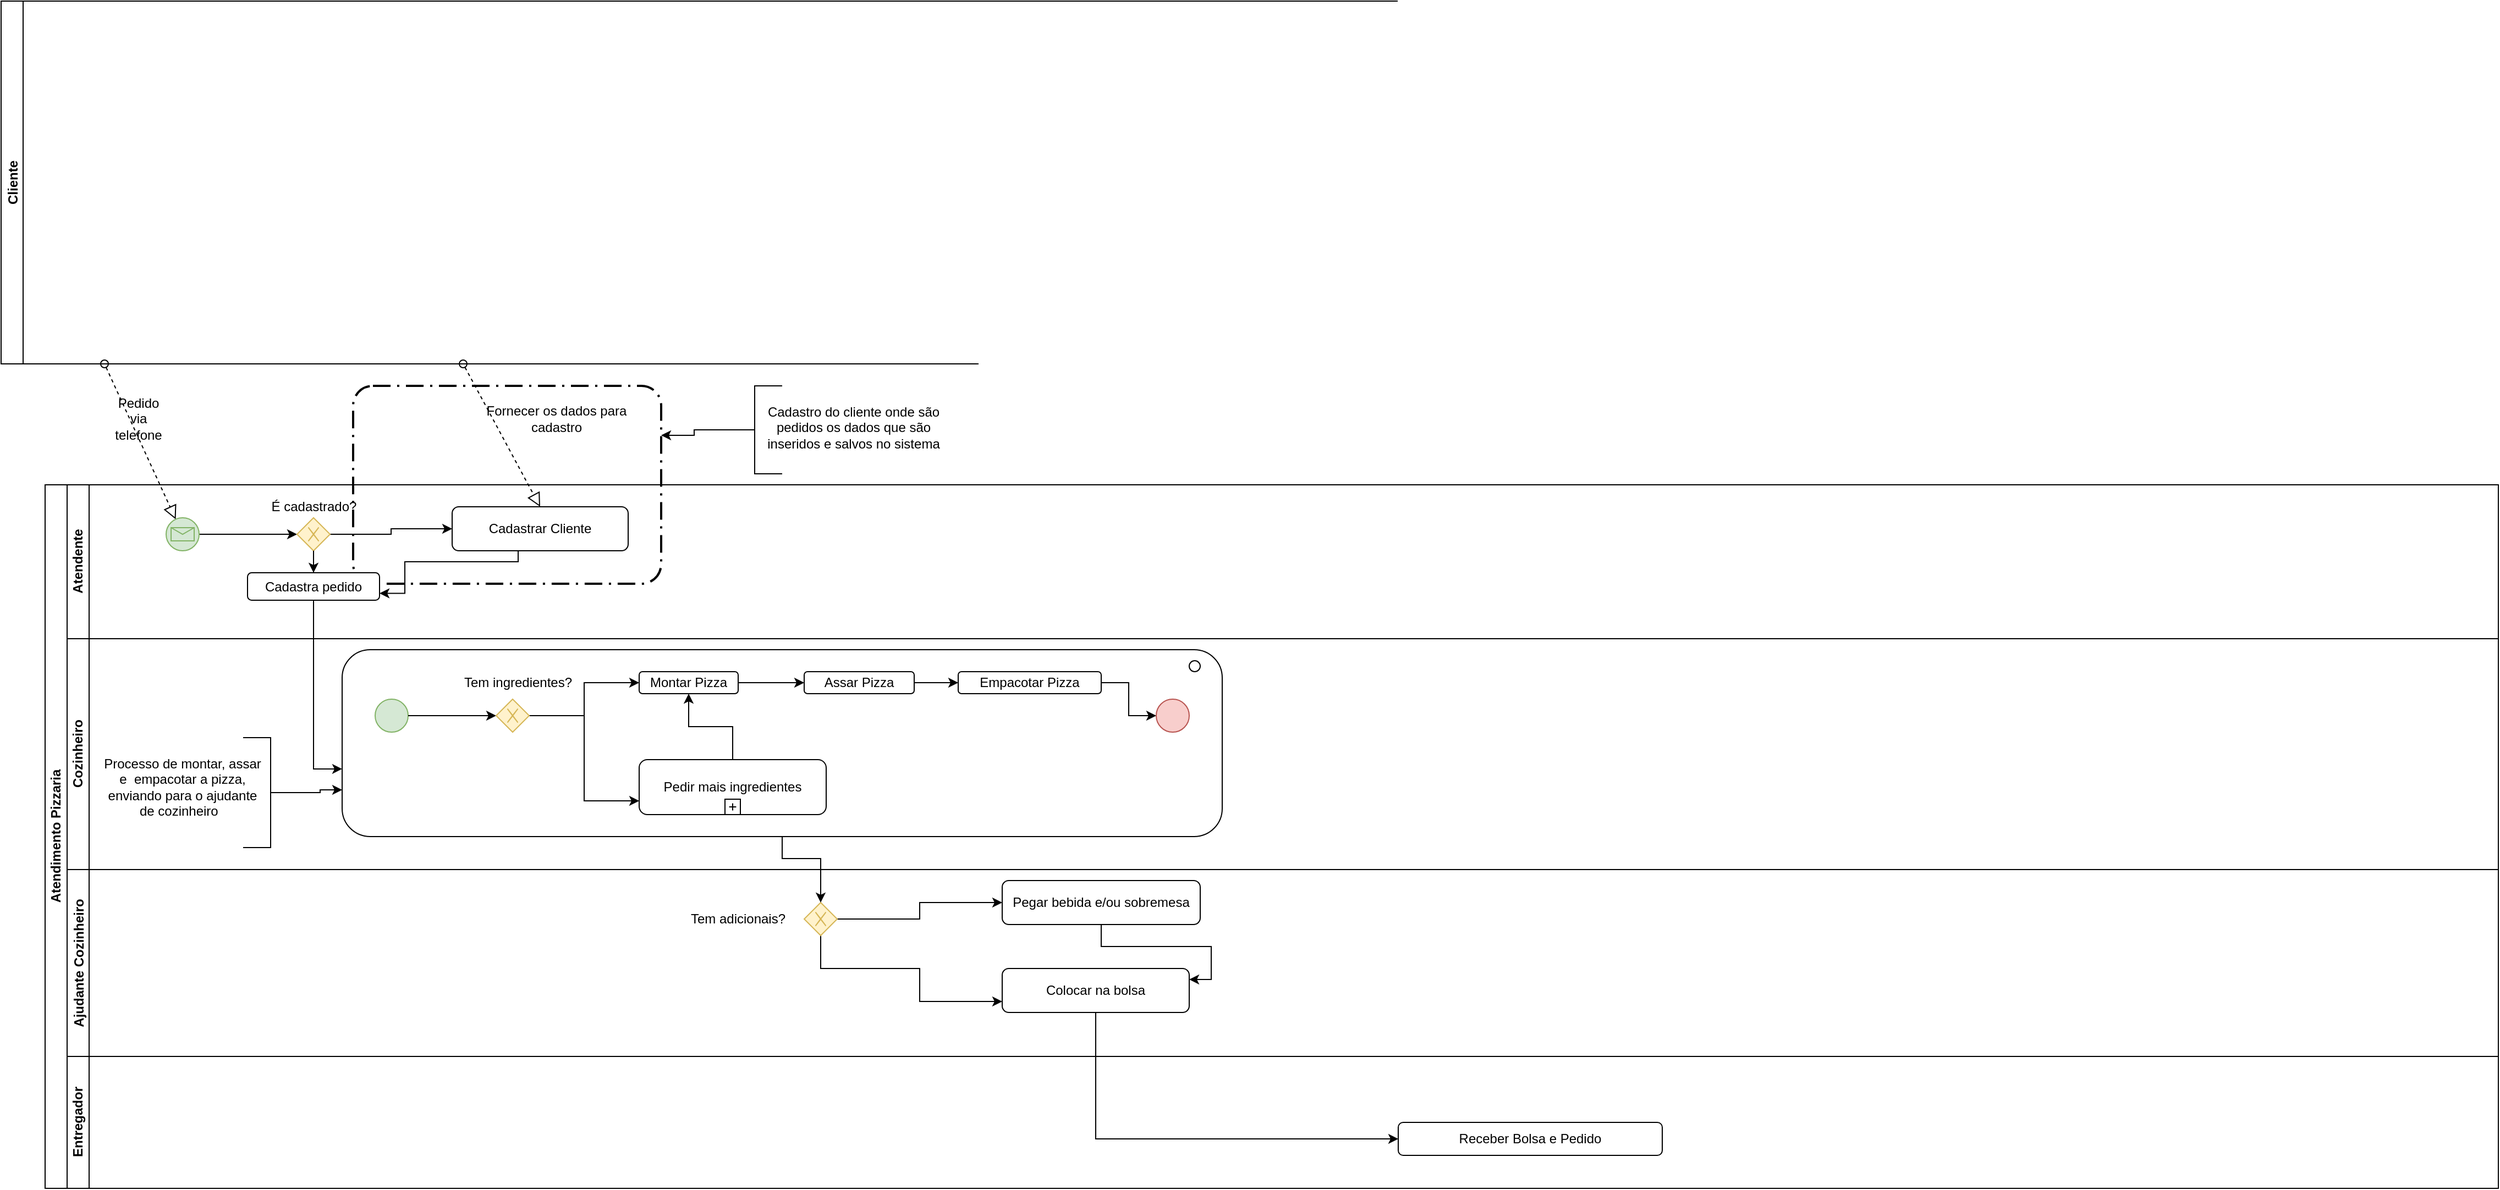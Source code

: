 <mxfile version="13.8.0" type="github">
  <diagram id="2RpqLSvx9xuu1dzIBI79" name="Page-1">
    <mxGraphModel dx="858" dy="1631" grid="1" gridSize="10" guides="1" tooltips="1" connect="1" arrows="1" fold="1" page="1" pageScale="1" pageWidth="827" pageHeight="1169" math="0" shadow="0">
      <root>
        <mxCell id="0" />
        <mxCell id="1" parent="0" />
        <mxCell id="vdvvtg2PDydRFT4RrtTh-14" value="Cliente" style="swimlane;startSize=20;horizontal=0;" parent="1" vertex="1">
          <mxGeometry x="200" y="-170" width="1760" height="330" as="geometry" />
        </mxCell>
        <mxCell id="vdvvtg2PDydRFT4RrtTh-15" value="" style="startArrow=oval;startFill=0;startSize=7;endArrow=block;endFill=0;endSize=10;dashed=1;html=1;" parent="1" target="vdvvtg2PDydRFT4RrtTh-16" edge="1">
          <mxGeometry width="100" relative="1" as="geometry">
            <mxPoint x="294" y="160" as="sourcePoint" />
            <mxPoint x="270" y="320" as="targetPoint" />
          </mxGeometry>
        </mxCell>
        <mxCell id="vdvvtg2PDydRFT4RrtTh-17" value="Pedido via telefone" style="text;html=1;strokeColor=none;fillColor=none;align=center;verticalAlign=middle;whiteSpace=wrap;rounded=0;" parent="1" vertex="1">
          <mxGeometry x="300" y="200" width="50" height="20" as="geometry" />
        </mxCell>
        <mxCell id="vdvvtg2PDydRFT4RrtTh-68" value="" style="startArrow=oval;startFill=0;startSize=7;endArrow=block;endFill=0;endSize=10;dashed=1;html=1;entryX=0.5;entryY=0;entryDx=0;entryDy=0;" parent="1" target="vdvvtg2PDydRFT4RrtTh-65" edge="1">
          <mxGeometry width="100" relative="1" as="geometry">
            <mxPoint x="620" y="160" as="sourcePoint" />
            <mxPoint x="660" y="190" as="targetPoint" />
          </mxGeometry>
        </mxCell>
        <mxCell id="vdvvtg2PDydRFT4RrtTh-69" value="Fornecer os dados para cadastro" style="text;html=1;strokeColor=none;fillColor=none;align=center;verticalAlign=middle;whiteSpace=wrap;rounded=0;" parent="1" vertex="1">
          <mxGeometry x="640" y="185" width="130" height="50" as="geometry" />
        </mxCell>
        <mxCell id="vdvvtg2PDydRFT4RrtTh-72" value="" style="rounded=1;arcSize=10;dashed=1;strokeColor=#000000;fillColor=none;gradientColor=none;dashPattern=8 3 1 3;strokeWidth=2;" parent="1" vertex="1">
          <mxGeometry x="520" y="180" width="280" height="180" as="geometry" />
        </mxCell>
        <mxCell id="vdvvtg2PDydRFT4RrtTh-74" style="edgeStyle=orthogonalEdgeStyle;rounded=0;orthogonalLoop=1;jettySize=auto;html=1;entryX=1;entryY=0.25;entryDx=0;entryDy=0;" parent="1" source="vdvvtg2PDydRFT4RrtTh-73" target="vdvvtg2PDydRFT4RrtTh-72" edge="1">
          <mxGeometry relative="1" as="geometry" />
        </mxCell>
        <mxCell id="vdvvtg2PDydRFT4RrtTh-73" value="" style="html=1;shape=mxgraph.flowchart.annotation_2;align=left;labelPosition=right;" parent="1" vertex="1">
          <mxGeometry x="860" y="180" width="50" height="80" as="geometry" />
        </mxCell>
        <mxCell id="vdvvtg2PDydRFT4RrtTh-75" value="&lt;font style=&quot;vertical-align: inherit&quot;&gt;&lt;font style=&quot;vertical-align: inherit&quot;&gt;Cadastro do cliente onde são pedidos os dados que são inseridos e salvos no sistema&lt;/font&gt;&lt;/font&gt;" style="text;html=1;strokeColor=none;fillColor=none;align=center;verticalAlign=middle;whiteSpace=wrap;rounded=0;" parent="1" vertex="1">
          <mxGeometry x="890" y="185" width="170" height="65" as="geometry" />
        </mxCell>
        <mxCell id="vdvvtg2PDydRFT4RrtTh-10" value="Atendimento Pizzaria" style="swimlane;html=1;childLayout=stackLayout;resizeParent=1;resizeParentMax=0;horizontal=0;startSize=20;horizontalStack=0;" parent="1" vertex="1">
          <mxGeometry x="240" y="270" width="2230" height="640" as="geometry" />
        </mxCell>
        <mxCell id="vdvvtg2PDydRFT4RrtTh-11" value="Atendente" style="swimlane;html=1;startSize=20;horizontal=0;" parent="vdvvtg2PDydRFT4RrtTh-10" vertex="1">
          <mxGeometry x="20" width="2210" height="140" as="geometry" />
        </mxCell>
        <mxCell id="vdvvtg2PDydRFT4RrtTh-21" style="edgeStyle=orthogonalEdgeStyle;rounded=0;orthogonalLoop=1;jettySize=auto;html=1;entryX=0;entryY=0.5;entryDx=0;entryDy=0;" parent="vdvvtg2PDydRFT4RrtTh-11" source="vdvvtg2PDydRFT4RrtTh-16" target="vdvvtg2PDydRFT4RrtTh-20" edge="1">
          <mxGeometry relative="1" as="geometry">
            <mxPoint x="290" y="45" as="sourcePoint" />
          </mxGeometry>
        </mxCell>
        <mxCell id="vdvvtg2PDydRFT4RrtTh-22" value="É cadastrado?" style="text;html=1;strokeColor=none;fillColor=none;align=center;verticalAlign=middle;whiteSpace=wrap;rounded=0;" parent="vdvvtg2PDydRFT4RrtTh-11" vertex="1">
          <mxGeometry x="181.5" y="10" width="85" height="20" as="geometry" />
        </mxCell>
        <mxCell id="vdvvtg2PDydRFT4RrtTh-67" style="edgeStyle=orthogonalEdgeStyle;rounded=0;orthogonalLoop=1;jettySize=auto;html=1;entryX=1;entryY=0.75;entryDx=0;entryDy=0;" parent="vdvvtg2PDydRFT4RrtTh-11" source="vdvvtg2PDydRFT4RrtTh-65" target="vdvvtg2PDydRFT4RrtTh-24" edge="1">
          <mxGeometry relative="1" as="geometry">
            <Array as="points">
              <mxPoint x="410" y="70" />
              <mxPoint x="307" y="70" />
              <mxPoint x="307" y="99" />
            </Array>
          </mxGeometry>
        </mxCell>
        <mxCell id="vdvvtg2PDydRFT4RrtTh-66" style="edgeStyle=orthogonalEdgeStyle;rounded=0;orthogonalLoop=1;jettySize=auto;html=1;" parent="vdvvtg2PDydRFT4RrtTh-11" source="vdvvtg2PDydRFT4RrtTh-20" target="vdvvtg2PDydRFT4RrtTh-65" edge="1">
          <mxGeometry relative="1" as="geometry" />
        </mxCell>
        <mxCell id="vdvvtg2PDydRFT4RrtTh-65" value="Cadastrar Cliente" style="rounded=1;whiteSpace=wrap;html=1;" parent="vdvvtg2PDydRFT4RrtTh-11" vertex="1">
          <mxGeometry x="350" y="20" width="160" height="40" as="geometry" />
        </mxCell>
        <mxCell id="vdvvtg2PDydRFT4RrtTh-20" value="" style="shape=mxgraph.bpmn.shape;html=1;verticalLabelPosition=bottom;labelBackgroundColor=#ffffff;verticalAlign=top;align=center;perimeter=rhombusPerimeter;background=gateway;outlineConnect=0;outline=none;symbol=exclusiveGw;fillColor=#fff2cc;strokeColor=#d6b656;" parent="vdvvtg2PDydRFT4RrtTh-11" vertex="1">
          <mxGeometry x="209" y="30" width="30" height="30" as="geometry" />
        </mxCell>
        <mxCell id="vdvvtg2PDydRFT4RrtTh-16" value="" style="shape=mxgraph.bpmn.shape;html=1;verticalLabelPosition=bottom;labelBackgroundColor=#ffffff;verticalAlign=top;align=center;perimeter=ellipsePerimeter;outlineConnect=0;outline=standard;symbol=message;fillColor=#d5e8d4;strokeColor=#82b366;" parent="vdvvtg2PDydRFT4RrtTh-11" vertex="1">
          <mxGeometry x="90.0" y="30" width="30" height="30" as="geometry" />
        </mxCell>
        <mxCell id="vdvvtg2PDydRFT4RrtTh-23" style="edgeStyle=orthogonalEdgeStyle;rounded=0;orthogonalLoop=1;jettySize=auto;html=1;" parent="vdvvtg2PDydRFT4RrtTh-11" source="vdvvtg2PDydRFT4RrtTh-20" target="vdvvtg2PDydRFT4RrtTh-24" edge="1">
          <mxGeometry relative="1" as="geometry">
            <mxPoint x="350" y="45" as="targetPoint" />
          </mxGeometry>
        </mxCell>
        <mxCell id="vdvvtg2PDydRFT4RrtTh-24" value="Cadastra pedido" style="shape=ext;rounded=1;html=1;whiteSpace=wrap;" parent="vdvvtg2PDydRFT4RrtTh-11" vertex="1">
          <mxGeometry x="164" y="80" width="120" height="25" as="geometry" />
        </mxCell>
        <mxCell id="vdvvtg2PDydRFT4RrtTh-12" value="Cozinheiro" style="swimlane;html=1;startSize=20;horizontal=0;" parent="vdvvtg2PDydRFT4RrtTh-10" vertex="1">
          <mxGeometry x="20" y="140" width="2210" height="210" as="geometry" />
        </mxCell>
        <mxCell id="Lkvbgb88_iQK6pIqarr5-27" value="" style="rounded=1;whiteSpace=wrap;html=1;" vertex="1" parent="vdvvtg2PDydRFT4RrtTh-12">
          <mxGeometry x="250" y="10" width="800" height="170" as="geometry" />
        </mxCell>
        <mxCell id="Lkvbgb88_iQK6pIqarr5-32" value="" style="ellipse;whiteSpace=wrap;html=1;aspect=fixed;" vertex="1" parent="vdvvtg2PDydRFT4RrtTh-12">
          <mxGeometry x="1020" y="20" width="10" height="10" as="geometry" />
        </mxCell>
        <mxCell id="vdvvtg2PDydRFT4RrtTh-25" value="Montar Pizza" style="shape=ext;rounded=1;html=1;whiteSpace=wrap;" parent="vdvvtg2PDydRFT4RrtTh-12" vertex="1">
          <mxGeometry x="520" y="30" width="90" height="20" as="geometry" />
        </mxCell>
        <mxCell id="vdvvtg2PDydRFT4RrtTh-28" value="Assar Pizza" style="shape=ext;rounded=1;html=1;whiteSpace=wrap;" parent="vdvvtg2PDydRFT4RrtTh-12" vertex="1">
          <mxGeometry x="670" y="30" width="100" height="20" as="geometry" />
        </mxCell>
        <mxCell id="vdvvtg2PDydRFT4RrtTh-30" value="Empacotar Pizza" style="shape=ext;rounded=1;html=1;whiteSpace=wrap;" parent="vdvvtg2PDydRFT4RrtTh-12" vertex="1">
          <mxGeometry x="810" y="30" width="130" height="20" as="geometry" />
        </mxCell>
        <mxCell id="Lkvbgb88_iQK6pIqarr5-8" value="" style="shape=mxgraph.bpmn.shape;html=1;verticalLabelPosition=bottom;labelBackgroundColor=#ffffff;verticalAlign=top;align=center;perimeter=ellipsePerimeter;outlineConnect=0;outline=standard;symbol=general;fillColor=#f8cecc;strokeColor=#b85450;" vertex="1" parent="vdvvtg2PDydRFT4RrtTh-12">
          <mxGeometry x="990" y="55" width="30" height="30" as="geometry" />
        </mxCell>
        <mxCell id="Lkvbgb88_iQK6pIqarr5-6" value="" style="shape=mxgraph.bpmn.shape;html=1;verticalLabelPosition=bottom;labelBackgroundColor=#ffffff;verticalAlign=top;align=center;perimeter=ellipsePerimeter;outlineConnect=0;outline=standard;symbol=general;fillColor=#d5e8d4;strokeColor=#82b366;" vertex="1" parent="vdvvtg2PDydRFT4RrtTh-12">
          <mxGeometry x="280" y="55" width="30" height="30" as="geometry" />
        </mxCell>
        <mxCell id="vdvvtg2PDydRFT4RrtTh-31" style="edgeStyle=orthogonalEdgeStyle;rounded=0;orthogonalLoop=1;jettySize=auto;html=1;" parent="vdvvtg2PDydRFT4RrtTh-12" source="vdvvtg2PDydRFT4RrtTh-28" target="vdvvtg2PDydRFT4RrtTh-30" edge="1">
          <mxGeometry relative="1" as="geometry" />
        </mxCell>
        <mxCell id="Lkvbgb88_iQK6pIqarr5-9" style="edgeStyle=orthogonalEdgeStyle;rounded=0;orthogonalLoop=1;jettySize=auto;html=1;entryX=0;entryY=0.5;entryDx=0;entryDy=0;" edge="1" parent="vdvvtg2PDydRFT4RrtTh-12" source="vdvvtg2PDydRFT4RrtTh-30" target="Lkvbgb88_iQK6pIqarr5-8">
          <mxGeometry relative="1" as="geometry" />
        </mxCell>
        <mxCell id="Lkvbgb88_iQK6pIqarr5-17" style="edgeStyle=orthogonalEdgeStyle;rounded=0;orthogonalLoop=1;jettySize=auto;html=1;entryX=0;entryY=0.5;entryDx=0;entryDy=0;" edge="1" parent="vdvvtg2PDydRFT4RrtTh-12" source="Lkvbgb88_iQK6pIqarr5-16" target="vdvvtg2PDydRFT4RrtTh-25">
          <mxGeometry relative="1" as="geometry" />
        </mxCell>
        <mxCell id="Lkvbgb88_iQK6pIqarr5-24" style="edgeStyle=orthogonalEdgeStyle;rounded=0;orthogonalLoop=1;jettySize=auto;html=1;entryX=0;entryY=0.75;entryDx=0;entryDy=0;" edge="1" parent="vdvvtg2PDydRFT4RrtTh-12" source="Lkvbgb88_iQK6pIqarr5-16" target="Lkvbgb88_iQK6pIqarr5-22">
          <mxGeometry relative="1" as="geometry" />
        </mxCell>
        <mxCell id="Lkvbgb88_iQK6pIqarr5-18" style="edgeStyle=orthogonalEdgeStyle;rounded=0;orthogonalLoop=1;jettySize=auto;html=1;" edge="1" parent="vdvvtg2PDydRFT4RrtTh-12" source="vdvvtg2PDydRFT4RrtTh-25" target="vdvvtg2PDydRFT4RrtTh-28">
          <mxGeometry relative="1" as="geometry" />
        </mxCell>
        <mxCell id="Lkvbgb88_iQK6pIqarr5-25" style="edgeStyle=orthogonalEdgeStyle;rounded=0;orthogonalLoop=1;jettySize=auto;html=1;" edge="1" parent="vdvvtg2PDydRFT4RrtTh-12" source="Lkvbgb88_iQK6pIqarr5-22" target="vdvvtg2PDydRFT4RrtTh-25">
          <mxGeometry relative="1" as="geometry" />
        </mxCell>
        <mxCell id="Lkvbgb88_iQK6pIqarr5-29" style="edgeStyle=orthogonalEdgeStyle;rounded=0;orthogonalLoop=1;jettySize=auto;html=1;entryX=0;entryY=0.75;entryDx=0;entryDy=0;" edge="1" parent="vdvvtg2PDydRFT4RrtTh-12" source="vdvvtg2PDydRFT4RrtTh-77" target="Lkvbgb88_iQK6pIqarr5-27">
          <mxGeometry relative="1" as="geometry" />
        </mxCell>
        <mxCell id="vdvvtg2PDydRFT4RrtTh-79" value="Processo de montar, assar e&amp;nbsp; empacotar a pizza, enviando para o ajudante de cozinheiro&amp;nbsp;&amp;nbsp;" style="text;html=1;strokeColor=none;fillColor=none;align=center;verticalAlign=middle;whiteSpace=wrap;rounded=0;" parent="vdvvtg2PDydRFT4RrtTh-12" vertex="1">
          <mxGeometry x="30" y="95" width="150" height="80" as="geometry" />
        </mxCell>
        <mxCell id="vdvvtg2PDydRFT4RrtTh-77" value="" style="html=1;shape=mxgraph.flowchart.annotation_2;align=left;labelPosition=right;rotation=-180;" parent="vdvvtg2PDydRFT4RrtTh-12" vertex="1">
          <mxGeometry x="160" y="90" width="50" height="100" as="geometry" />
        </mxCell>
        <mxCell id="Lkvbgb88_iQK6pIqarr5-22" value="Pedir mais ingredientes" style="html=1;whiteSpace=wrap;rounded=1;dropTarget=0;" vertex="1" parent="vdvvtg2PDydRFT4RrtTh-12">
          <mxGeometry x="520" y="110" width="170" height="50" as="geometry" />
        </mxCell>
        <mxCell id="Lkvbgb88_iQK6pIqarr5-23" value="" style="html=1;shape=plus;outlineConnect=0;" vertex="1" parent="Lkvbgb88_iQK6pIqarr5-22">
          <mxGeometry x="0.5" y="1" width="14" height="14" relative="1" as="geometry">
            <mxPoint x="-7" y="-14" as="offset" />
          </mxGeometry>
        </mxCell>
        <mxCell id="Lkvbgb88_iQK6pIqarr5-15" style="edgeStyle=orthogonalEdgeStyle;rounded=0;orthogonalLoop=1;jettySize=auto;html=1;" edge="1" parent="vdvvtg2PDydRFT4RrtTh-12" source="Lkvbgb88_iQK6pIqarr5-6" target="Lkvbgb88_iQK6pIqarr5-16">
          <mxGeometry relative="1" as="geometry">
            <mxPoint x="420" y="70.0" as="targetPoint" />
          </mxGeometry>
        </mxCell>
        <mxCell id="Lkvbgb88_iQK6pIqarr5-14" value="Tem ingredientes?" style="text;html=1;strokeColor=none;fillColor=none;align=center;verticalAlign=middle;whiteSpace=wrap;rounded=0;" vertex="1" parent="vdvvtg2PDydRFT4RrtTh-12">
          <mxGeometry x="350" y="30" width="120" height="20" as="geometry" />
        </mxCell>
        <mxCell id="Lkvbgb88_iQK6pIqarr5-16" value="" style="shape=mxgraph.bpmn.shape;html=1;verticalLabelPosition=bottom;labelBackgroundColor=#ffffff;verticalAlign=top;align=center;perimeter=rhombusPerimeter;background=gateway;outlineConnect=0;outline=none;symbol=exclusiveGw;fillColor=#fff2cc;strokeColor=#d6b656;" vertex="1" parent="vdvvtg2PDydRFT4RrtTh-12">
          <mxGeometry x="390" y="55.0" width="30" height="30" as="geometry" />
        </mxCell>
        <mxCell id="vdvvtg2PDydRFT4RrtTh-33" value="Ajudante Cozinheiro" style="swimlane;startSize=20;horizontal=0;" parent="vdvvtg2PDydRFT4RrtTh-10" vertex="1">
          <mxGeometry x="20" y="350" width="2210" height="170" as="geometry" />
        </mxCell>
        <mxCell id="Lkvbgb88_iQK6pIqarr5-1" style="edgeStyle=orthogonalEdgeStyle;rounded=0;orthogonalLoop=1;jettySize=auto;html=1;entryX=1;entryY=0.25;entryDx=0;entryDy=0;" edge="1" parent="vdvvtg2PDydRFT4RrtTh-33" source="vdvvtg2PDydRFT4RrtTh-43" target="vdvvtg2PDydRFT4RrtTh-49">
          <mxGeometry relative="1" as="geometry" />
        </mxCell>
        <mxCell id="vdvvtg2PDydRFT4RrtTh-43" value="Pegar bebida e/ou sobremesa" style="shape=ext;rounded=1;html=1;whiteSpace=wrap;" parent="vdvvtg2PDydRFT4RrtTh-33" vertex="1">
          <mxGeometry x="850" y="10" width="180" height="40" as="geometry" />
        </mxCell>
        <mxCell id="vdvvtg2PDydRFT4RrtTh-50" style="edgeStyle=orthogonalEdgeStyle;rounded=0;orthogonalLoop=1;jettySize=auto;html=1;" parent="vdvvtg2PDydRFT4RrtTh-33" source="vdvvtg2PDydRFT4RrtTh-36" target="vdvvtg2PDydRFT4RrtTh-43" edge="1">
          <mxGeometry relative="1" as="geometry" />
        </mxCell>
        <mxCell id="vdvvtg2PDydRFT4RrtTh-51" style="edgeStyle=orthogonalEdgeStyle;rounded=0;orthogonalLoop=1;jettySize=auto;html=1;entryX=0;entryY=0.75;entryDx=0;entryDy=0;" parent="vdvvtg2PDydRFT4RrtTh-33" source="vdvvtg2PDydRFT4RrtTh-36" target="vdvvtg2PDydRFT4RrtTh-49" edge="1">
          <mxGeometry relative="1" as="geometry">
            <Array as="points">
              <mxPoint x="685" y="90" />
              <mxPoint x="775" y="90" />
              <mxPoint x="775" y="120" />
            </Array>
          </mxGeometry>
        </mxCell>
        <mxCell id="vdvvtg2PDydRFT4RrtTh-36" value="" style="shape=mxgraph.bpmn.shape;html=1;verticalLabelPosition=bottom;labelBackgroundColor=#ffffff;verticalAlign=top;align=center;perimeter=rhombusPerimeter;background=gateway;outlineConnect=0;outline=none;symbol=exclusiveGw;fillColor=#fff2cc;strokeColor=#d6b656;" parent="vdvvtg2PDydRFT4RrtTh-33" vertex="1">
          <mxGeometry x="670" y="30" width="30" height="30" as="geometry" />
        </mxCell>
        <mxCell id="vdvvtg2PDydRFT4RrtTh-37" value="Tem adicionais?" style="text;html=1;strokeColor=none;fillColor=none;align=center;verticalAlign=middle;whiteSpace=wrap;rounded=0;" parent="vdvvtg2PDydRFT4RrtTh-33" vertex="1">
          <mxGeometry x="560" y="35" width="100" height="20" as="geometry" />
        </mxCell>
        <mxCell id="vdvvtg2PDydRFT4RrtTh-49" value="&lt;font style=&quot;vertical-align: inherit&quot;&gt;&lt;font style=&quot;vertical-align: inherit&quot;&gt;Colocar na bolsa&lt;/font&gt;&lt;/font&gt;" style="shape=ext;rounded=1;html=1;whiteSpace=wrap;" parent="vdvvtg2PDydRFT4RrtTh-33" vertex="1">
          <mxGeometry x="850" y="90" width="170" height="40" as="geometry" />
        </mxCell>
        <mxCell id="vdvvtg2PDydRFT4RrtTh-13" value="Entregador" style="swimlane;html=1;startSize=20;horizontal=0;" parent="vdvvtg2PDydRFT4RrtTh-10" vertex="1">
          <mxGeometry x="20" y="520" width="2210" height="120" as="geometry" />
        </mxCell>
        <mxCell id="vdvvtg2PDydRFT4RrtTh-53" value="Receber Bolsa e Pedido" style="shape=ext;rounded=1;html=1;whiteSpace=wrap;" parent="vdvvtg2PDydRFT4RrtTh-13" vertex="1">
          <mxGeometry x="1210" y="60" width="240" height="30" as="geometry" />
        </mxCell>
        <mxCell id="vdvvtg2PDydRFT4RrtTh-56" style="edgeStyle=orthogonalEdgeStyle;rounded=0;orthogonalLoop=1;jettySize=auto;html=1;" parent="vdvvtg2PDydRFT4RrtTh-10" source="vdvvtg2PDydRFT4RrtTh-49" target="vdvvtg2PDydRFT4RrtTh-53" edge="1">
          <mxGeometry relative="1" as="geometry">
            <Array as="points">
              <mxPoint x="955" y="595" />
            </Array>
          </mxGeometry>
        </mxCell>
        <mxCell id="Lkvbgb88_iQK6pIqarr5-30" style="edgeStyle=orthogonalEdgeStyle;rounded=0;orthogonalLoop=1;jettySize=auto;html=1;entryX=0;entryY=0.638;entryDx=0;entryDy=0;entryPerimeter=0;" edge="1" parent="vdvvtg2PDydRFT4RrtTh-10" source="vdvvtg2PDydRFT4RrtTh-24" target="Lkvbgb88_iQK6pIqarr5-27">
          <mxGeometry relative="1" as="geometry">
            <Array as="points">
              <mxPoint x="244" y="259" />
            </Array>
          </mxGeometry>
        </mxCell>
        <mxCell id="Lkvbgb88_iQK6pIqarr5-31" style="edgeStyle=orthogonalEdgeStyle;rounded=0;orthogonalLoop=1;jettySize=auto;html=1;" edge="1" parent="vdvvtg2PDydRFT4RrtTh-10" source="Lkvbgb88_iQK6pIqarr5-27" target="vdvvtg2PDydRFT4RrtTh-36">
          <mxGeometry relative="1" as="geometry">
            <Array as="points">
              <mxPoint x="670" y="340" />
              <mxPoint x="705" y="340" />
            </Array>
          </mxGeometry>
        </mxCell>
      </root>
    </mxGraphModel>
  </diagram>
</mxfile>
